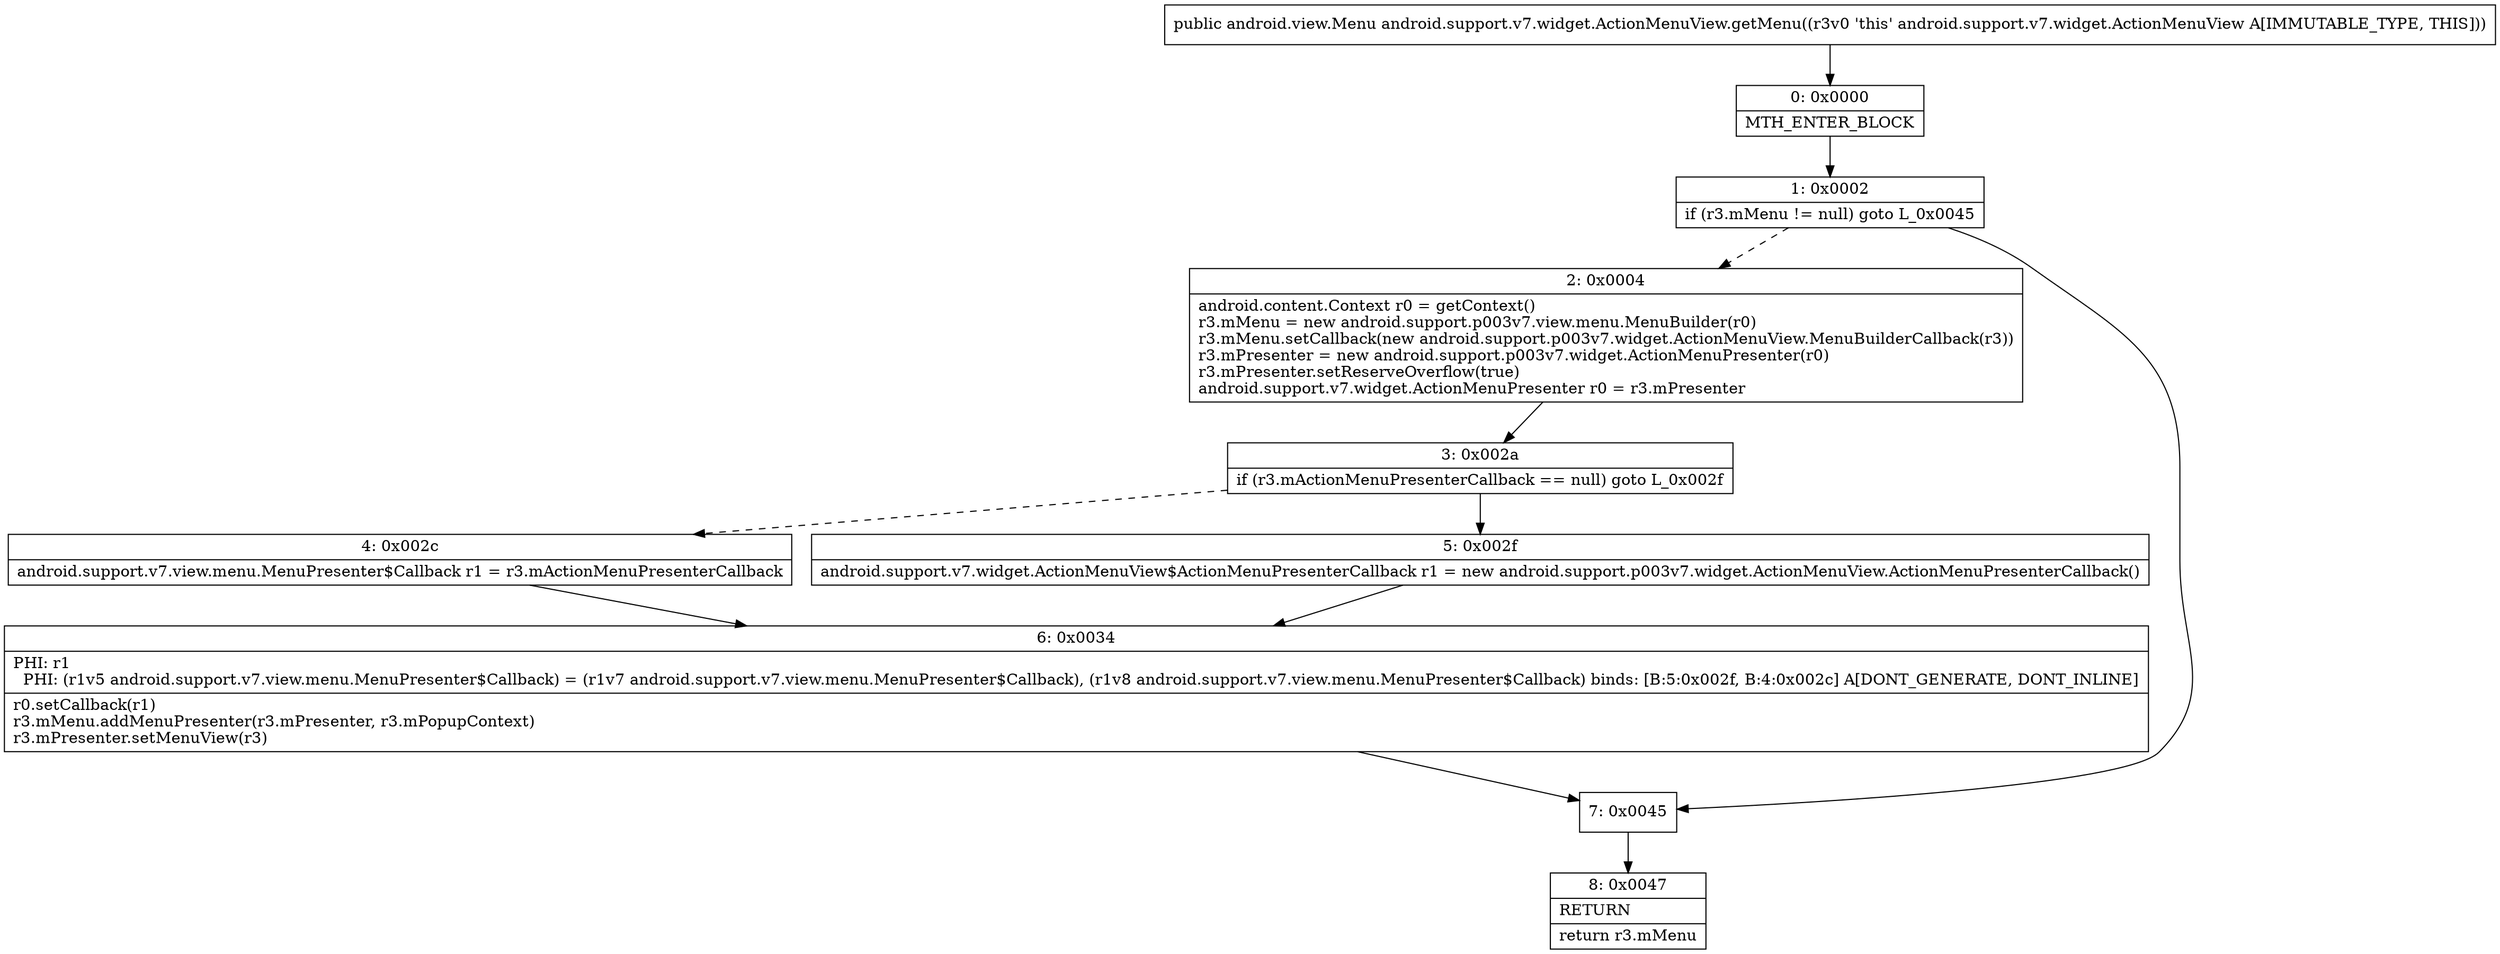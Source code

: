 digraph "CFG forandroid.support.v7.widget.ActionMenuView.getMenu()Landroid\/view\/Menu;" {
Node_0 [shape=record,label="{0\:\ 0x0000|MTH_ENTER_BLOCK\l}"];
Node_1 [shape=record,label="{1\:\ 0x0002|if (r3.mMenu != null) goto L_0x0045\l}"];
Node_2 [shape=record,label="{2\:\ 0x0004|android.content.Context r0 = getContext()\lr3.mMenu = new android.support.p003v7.view.menu.MenuBuilder(r0)\lr3.mMenu.setCallback(new android.support.p003v7.widget.ActionMenuView.MenuBuilderCallback(r3))\lr3.mPresenter = new android.support.p003v7.widget.ActionMenuPresenter(r0)\lr3.mPresenter.setReserveOverflow(true)\landroid.support.v7.widget.ActionMenuPresenter r0 = r3.mPresenter\l}"];
Node_3 [shape=record,label="{3\:\ 0x002a|if (r3.mActionMenuPresenterCallback == null) goto L_0x002f\l}"];
Node_4 [shape=record,label="{4\:\ 0x002c|android.support.v7.view.menu.MenuPresenter$Callback r1 = r3.mActionMenuPresenterCallback\l}"];
Node_5 [shape=record,label="{5\:\ 0x002f|android.support.v7.widget.ActionMenuView$ActionMenuPresenterCallback r1 = new android.support.p003v7.widget.ActionMenuView.ActionMenuPresenterCallback()\l}"];
Node_6 [shape=record,label="{6\:\ 0x0034|PHI: r1 \l  PHI: (r1v5 android.support.v7.view.menu.MenuPresenter$Callback) = (r1v7 android.support.v7.view.menu.MenuPresenter$Callback), (r1v8 android.support.v7.view.menu.MenuPresenter$Callback) binds: [B:5:0x002f, B:4:0x002c] A[DONT_GENERATE, DONT_INLINE]\l|r0.setCallback(r1)\lr3.mMenu.addMenuPresenter(r3.mPresenter, r3.mPopupContext)\lr3.mPresenter.setMenuView(r3)\l}"];
Node_7 [shape=record,label="{7\:\ 0x0045}"];
Node_8 [shape=record,label="{8\:\ 0x0047|RETURN\l|return r3.mMenu\l}"];
MethodNode[shape=record,label="{public android.view.Menu android.support.v7.widget.ActionMenuView.getMenu((r3v0 'this' android.support.v7.widget.ActionMenuView A[IMMUTABLE_TYPE, THIS])) }"];
MethodNode -> Node_0;
Node_0 -> Node_1;
Node_1 -> Node_2[style=dashed];
Node_1 -> Node_7;
Node_2 -> Node_3;
Node_3 -> Node_4[style=dashed];
Node_3 -> Node_5;
Node_4 -> Node_6;
Node_5 -> Node_6;
Node_6 -> Node_7;
Node_7 -> Node_8;
}

